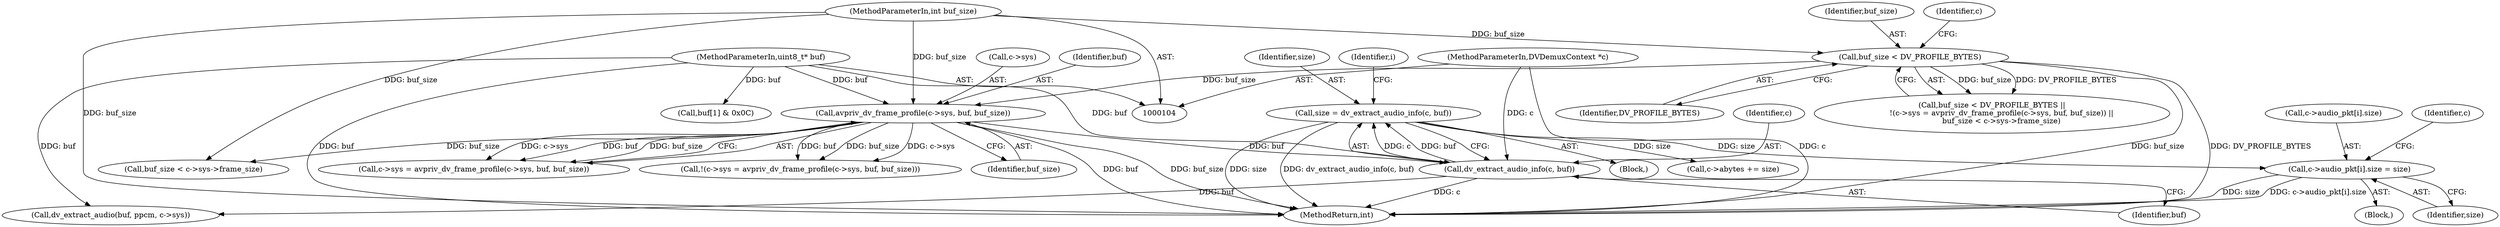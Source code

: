 digraph "0_libav_5a396bb3a66a61a68b80f2369d0249729bf85e04@array" {
"1000160" [label="(Call,c->audio_pkt[i].size = size)"];
"1000143" [label="(Call,size = dv_extract_audio_info(c, buf))"];
"1000145" [label="(Call,dv_extract_audio_info(c, buf))"];
"1000105" [label="(MethodParameterIn,DVDemuxContext *c)"];
"1000126" [label="(Call,avpriv_dv_frame_profile(c->sys, buf, buf_size))"];
"1000107" [label="(MethodParameterIn,uint8_t* buf)"];
"1000117" [label="(Call,buf_size < DV_PROFILE_BYTES)"];
"1000108" [label="(MethodParameterIn,int buf_size)"];
"1000117" [label="(Call,buf_size < DV_PROFILE_BYTES)"];
"1000119" [label="(Identifier,DV_PROFILE_BYTES)"];
"1000105" [label="(MethodParameterIn,DVDemuxContext *c)"];
"1000168" [label="(Identifier,size)"];
"1000108" [label="(MethodParameterIn,int buf_size)"];
"1000173" [label="(Identifier,c)"];
"1000118" [label="(Identifier,buf_size)"];
"1000203" [label="(Call,dv_extract_audio(buf, ppcm, c->sys))"];
"1000161" [label="(Call,c->audio_pkt[i].size)"];
"1000150" [label="(Identifier,i)"];
"1000257" [label="(MethodReturn,int)"];
"1000124" [label="(Identifier,c)"];
"1000147" [label="(Identifier,buf)"];
"1000160" [label="(Call,c->audio_pkt[i].size = size)"];
"1000131" [label="(Identifier,buf_size)"];
"1000252" [label="(Call,c->abytes += size)"];
"1000107" [label="(MethodParameterIn,uint8_t* buf)"];
"1000145" [label="(Call,dv_extract_audio_info(c, buf))"];
"1000122" [label="(Call,c->sys = avpriv_dv_frame_profile(c->sys, buf, buf_size))"];
"1000126" [label="(Call,avpriv_dv_frame_profile(c->sys, buf, buf_size))"];
"1000132" [label="(Call,buf_size < c->sys->frame_size)"];
"1000116" [label="(Call,buf_size < DV_PROFILE_BYTES ||\n        !(c->sys = avpriv_dv_frame_profile(c->sys, buf, buf_size)) ||\n        buf_size < c->sys->frame_size)"];
"1000127" [label="(Call,c->sys)"];
"1000146" [label="(Identifier,c)"];
"1000130" [label="(Identifier,buf)"];
"1000159" [label="(Block,)"];
"1000143" [label="(Call,size = dv_extract_audio_info(c, buf))"];
"1000121" [label="(Call,!(c->sys = avpriv_dv_frame_profile(c->sys, buf, buf_size)))"];
"1000109" [label="(Block,)"];
"1000210" [label="(Call,buf[1] & 0x0C)"];
"1000144" [label="(Identifier,size)"];
"1000160" -> "1000159"  [label="AST: "];
"1000160" -> "1000168"  [label="CFG: "];
"1000161" -> "1000160"  [label="AST: "];
"1000168" -> "1000160"  [label="AST: "];
"1000173" -> "1000160"  [label="CFG: "];
"1000160" -> "1000257"  [label="DDG: size"];
"1000160" -> "1000257"  [label="DDG: c->audio_pkt[i].size"];
"1000143" -> "1000160"  [label="DDG: size"];
"1000143" -> "1000109"  [label="AST: "];
"1000143" -> "1000145"  [label="CFG: "];
"1000144" -> "1000143"  [label="AST: "];
"1000145" -> "1000143"  [label="AST: "];
"1000150" -> "1000143"  [label="CFG: "];
"1000143" -> "1000257"  [label="DDG: size"];
"1000143" -> "1000257"  [label="DDG: dv_extract_audio_info(c, buf)"];
"1000145" -> "1000143"  [label="DDG: c"];
"1000145" -> "1000143"  [label="DDG: buf"];
"1000143" -> "1000252"  [label="DDG: size"];
"1000145" -> "1000147"  [label="CFG: "];
"1000146" -> "1000145"  [label="AST: "];
"1000147" -> "1000145"  [label="AST: "];
"1000145" -> "1000257"  [label="DDG: c"];
"1000105" -> "1000145"  [label="DDG: c"];
"1000126" -> "1000145"  [label="DDG: buf"];
"1000107" -> "1000145"  [label="DDG: buf"];
"1000145" -> "1000203"  [label="DDG: buf"];
"1000105" -> "1000104"  [label="AST: "];
"1000105" -> "1000257"  [label="DDG: c"];
"1000126" -> "1000122"  [label="AST: "];
"1000126" -> "1000131"  [label="CFG: "];
"1000127" -> "1000126"  [label="AST: "];
"1000130" -> "1000126"  [label="AST: "];
"1000131" -> "1000126"  [label="AST: "];
"1000122" -> "1000126"  [label="CFG: "];
"1000126" -> "1000257"  [label="DDG: buf"];
"1000126" -> "1000257"  [label="DDG: buf_size"];
"1000126" -> "1000121"  [label="DDG: c->sys"];
"1000126" -> "1000121"  [label="DDG: buf"];
"1000126" -> "1000121"  [label="DDG: buf_size"];
"1000126" -> "1000122"  [label="DDG: c->sys"];
"1000126" -> "1000122"  [label="DDG: buf"];
"1000126" -> "1000122"  [label="DDG: buf_size"];
"1000107" -> "1000126"  [label="DDG: buf"];
"1000117" -> "1000126"  [label="DDG: buf_size"];
"1000108" -> "1000126"  [label="DDG: buf_size"];
"1000126" -> "1000132"  [label="DDG: buf_size"];
"1000107" -> "1000104"  [label="AST: "];
"1000107" -> "1000257"  [label="DDG: buf"];
"1000107" -> "1000203"  [label="DDG: buf"];
"1000107" -> "1000210"  [label="DDG: buf"];
"1000117" -> "1000116"  [label="AST: "];
"1000117" -> "1000119"  [label="CFG: "];
"1000118" -> "1000117"  [label="AST: "];
"1000119" -> "1000117"  [label="AST: "];
"1000124" -> "1000117"  [label="CFG: "];
"1000116" -> "1000117"  [label="CFG: "];
"1000117" -> "1000257"  [label="DDG: buf_size"];
"1000117" -> "1000257"  [label="DDG: DV_PROFILE_BYTES"];
"1000117" -> "1000116"  [label="DDG: buf_size"];
"1000117" -> "1000116"  [label="DDG: DV_PROFILE_BYTES"];
"1000108" -> "1000117"  [label="DDG: buf_size"];
"1000108" -> "1000104"  [label="AST: "];
"1000108" -> "1000257"  [label="DDG: buf_size"];
"1000108" -> "1000132"  [label="DDG: buf_size"];
}
